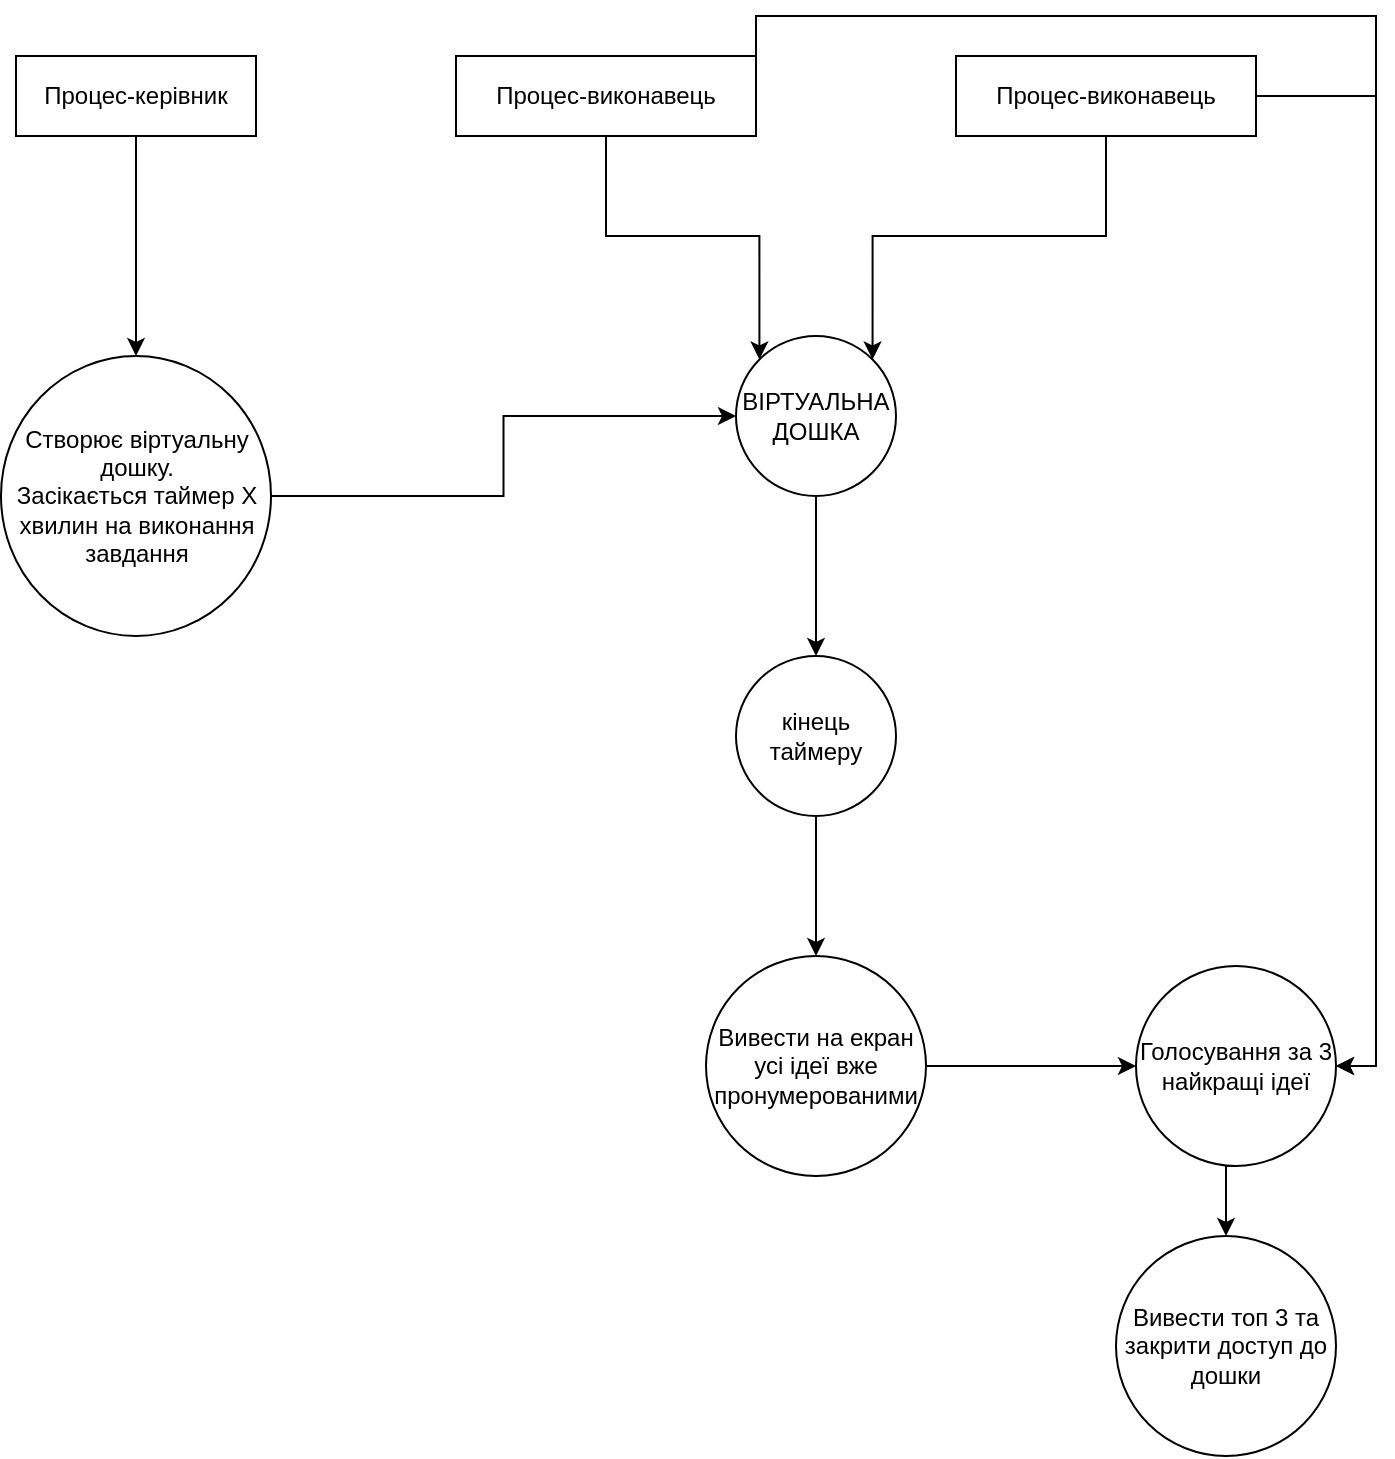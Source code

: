 <mxfile version="20.3.0" type="device"><diagram id="cRrmRkYoKg5YulRGNJY0" name="Сторінка-1"><mxGraphModel dx="1080" dy="1331" grid="1" gridSize="10" guides="1" tooltips="1" connect="1" arrows="1" fold="1" page="1" pageScale="1" pageWidth="827" pageHeight="1169" math="0" shadow="0"><root><mxCell id="0"/><mxCell id="1" parent="0"/><mxCell id="F2g33bGPLLaurMYE1oR_-4" value="" style="edgeStyle=orthogonalEdgeStyle;rounded=0;orthogonalLoop=1;jettySize=auto;html=1;" edge="1" parent="1" source="F2g33bGPLLaurMYE1oR_-1" target="F2g33bGPLLaurMYE1oR_-3"><mxGeometry relative="1" as="geometry"/></mxCell><mxCell id="F2g33bGPLLaurMYE1oR_-1" value="Процес-керівник" style="rounded=0;whiteSpace=wrap;html=1;" vertex="1" parent="1"><mxGeometry x="110" y="230" width="120" height="40" as="geometry"/></mxCell><mxCell id="F2g33bGPLLaurMYE1oR_-8" style="edgeStyle=orthogonalEdgeStyle;rounded=0;orthogonalLoop=1;jettySize=auto;html=1;entryX=0;entryY=0;entryDx=0;entryDy=0;" edge="1" parent="1" source="F2g33bGPLLaurMYE1oR_-2" target="F2g33bGPLLaurMYE1oR_-6"><mxGeometry relative="1" as="geometry"/></mxCell><mxCell id="F2g33bGPLLaurMYE1oR_-15" style="edgeStyle=orthogonalEdgeStyle;rounded=0;orthogonalLoop=1;jettySize=auto;html=1;exitX=1;exitY=0;exitDx=0;exitDy=0;entryX=1;entryY=0.5;entryDx=0;entryDy=0;" edge="1" parent="1" source="F2g33bGPLLaurMYE1oR_-2" target="F2g33bGPLLaurMYE1oR_-14"><mxGeometry relative="1" as="geometry"><mxPoint x="790" y="370" as="targetPoint"/></mxGeometry></mxCell><mxCell id="F2g33bGPLLaurMYE1oR_-2" value="Процес-виконавець" style="rounded=0;whiteSpace=wrap;html=1;" vertex="1" parent="1"><mxGeometry x="330" y="230" width="150" height="40" as="geometry"/></mxCell><mxCell id="F2g33bGPLLaurMYE1oR_-7" style="edgeStyle=orthogonalEdgeStyle;rounded=0;orthogonalLoop=1;jettySize=auto;html=1;entryX=0;entryY=0.5;entryDx=0;entryDy=0;" edge="1" parent="1" source="F2g33bGPLLaurMYE1oR_-3" target="F2g33bGPLLaurMYE1oR_-6"><mxGeometry relative="1" as="geometry"/></mxCell><mxCell id="F2g33bGPLLaurMYE1oR_-3" value="Створює віртуальну дошку.&lt;br&gt;Засікається таймер Х хвилин на виконання завдання" style="ellipse;whiteSpace=wrap;html=1;rounded=0;" vertex="1" parent="1"><mxGeometry x="102.5" y="380" width="135" height="140" as="geometry"/></mxCell><mxCell id="F2g33bGPLLaurMYE1oR_-9" style="edgeStyle=orthogonalEdgeStyle;rounded=0;orthogonalLoop=1;jettySize=auto;html=1;entryX=1;entryY=0;entryDx=0;entryDy=0;" edge="1" parent="1" source="F2g33bGPLLaurMYE1oR_-5" target="F2g33bGPLLaurMYE1oR_-6"><mxGeometry relative="1" as="geometry"><Array as="points"><mxPoint x="655" y="320"/><mxPoint x="538" y="320"/></Array></mxGeometry></mxCell><mxCell id="F2g33bGPLLaurMYE1oR_-16" style="edgeStyle=orthogonalEdgeStyle;rounded=0;orthogonalLoop=1;jettySize=auto;html=1;exitX=1;exitY=0.5;exitDx=0;exitDy=0;entryX=1;entryY=0.5;entryDx=0;entryDy=0;" edge="1" parent="1" source="F2g33bGPLLaurMYE1oR_-5" target="F2g33bGPLLaurMYE1oR_-14"><mxGeometry relative="1" as="geometry"/></mxCell><mxCell id="F2g33bGPLLaurMYE1oR_-5" value="Процес-виконавець" style="rounded=0;whiteSpace=wrap;html=1;" vertex="1" parent="1"><mxGeometry x="580" y="230" width="150" height="40" as="geometry"/></mxCell><mxCell id="F2g33bGPLLaurMYE1oR_-11" style="edgeStyle=orthogonalEdgeStyle;rounded=0;orthogonalLoop=1;jettySize=auto;html=1;entryX=0.5;entryY=0;entryDx=0;entryDy=0;" edge="1" parent="1" source="F2g33bGPLLaurMYE1oR_-6" target="F2g33bGPLLaurMYE1oR_-10"><mxGeometry relative="1" as="geometry"/></mxCell><mxCell id="F2g33bGPLLaurMYE1oR_-6" value="ВІРТУАЛЬНА ДОШКА" style="ellipse;whiteSpace=wrap;html=1;aspect=fixed;" vertex="1" parent="1"><mxGeometry x="470" y="370" width="80" height="80" as="geometry"/></mxCell><mxCell id="F2g33bGPLLaurMYE1oR_-13" style="edgeStyle=orthogonalEdgeStyle;rounded=0;orthogonalLoop=1;jettySize=auto;html=1;exitX=0.5;exitY=1;exitDx=0;exitDy=0;entryX=0.5;entryY=0;entryDx=0;entryDy=0;" edge="1" parent="1" source="F2g33bGPLLaurMYE1oR_-10" target="F2g33bGPLLaurMYE1oR_-12"><mxGeometry relative="1" as="geometry"/></mxCell><mxCell id="F2g33bGPLLaurMYE1oR_-10" value="кінець таймеру" style="ellipse;whiteSpace=wrap;html=1;aspect=fixed;" vertex="1" parent="1"><mxGeometry x="470" y="530" width="80" height="80" as="geometry"/></mxCell><mxCell id="F2g33bGPLLaurMYE1oR_-17" style="edgeStyle=orthogonalEdgeStyle;rounded=0;orthogonalLoop=1;jettySize=auto;html=1;exitX=1;exitY=0.5;exitDx=0;exitDy=0;entryX=0;entryY=0.5;entryDx=0;entryDy=0;" edge="1" parent="1" source="F2g33bGPLLaurMYE1oR_-12" target="F2g33bGPLLaurMYE1oR_-14"><mxGeometry relative="1" as="geometry"/></mxCell><mxCell id="F2g33bGPLLaurMYE1oR_-12" value="Вивести на екран усі ідеї вже пронумерованими" style="ellipse;whiteSpace=wrap;html=1;aspect=fixed;" vertex="1" parent="1"><mxGeometry x="455" y="680" width="110" height="110" as="geometry"/></mxCell><mxCell id="F2g33bGPLLaurMYE1oR_-19" style="edgeStyle=orthogonalEdgeStyle;rounded=0;orthogonalLoop=1;jettySize=auto;html=1;exitX=0.5;exitY=1;exitDx=0;exitDy=0;entryX=0.5;entryY=0;entryDx=0;entryDy=0;" edge="1" parent="1" source="F2g33bGPLLaurMYE1oR_-14" target="F2g33bGPLLaurMYE1oR_-18"><mxGeometry relative="1" as="geometry"/></mxCell><mxCell id="F2g33bGPLLaurMYE1oR_-14" value="Голосування за 3 найкращі ідеї" style="ellipse;whiteSpace=wrap;html=1;aspect=fixed;" vertex="1" parent="1"><mxGeometry x="670" y="685" width="100" height="100" as="geometry"/></mxCell><mxCell id="F2g33bGPLLaurMYE1oR_-18" value="Вивести топ 3 та закрити доступ до дошки" style="ellipse;whiteSpace=wrap;html=1;aspect=fixed;" vertex="1" parent="1"><mxGeometry x="660" y="820" width="110" height="110" as="geometry"/></mxCell></root></mxGraphModel></diagram></mxfile>